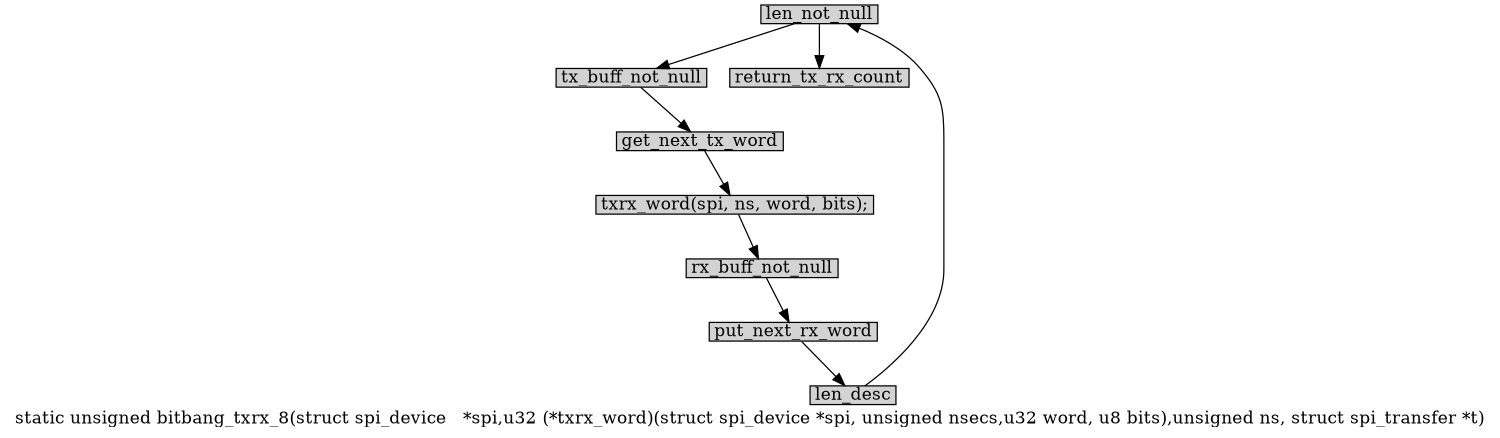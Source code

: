 digraph bitbang_txrx_8{
        label="static unsigned bitbang_txrx_8(struct spi_device	*spi,u32 (*txrx_word)(struct spi_device *spi, unsigned nsecs,u32 word, u8 bits),unsigned ns, struct spi_transfer *t)";
        size="10,18";
        ratio=filled;
        
		node[style=filled, shape = box, margin="0.05,0.005",height="0.1",width="0.1"];

		len_not_null[label="len_not_null"];
		tx_buff_not_null[label="tx_buff_not_null"];
		get_next_tx_word[label="get_next_tx_word"];
		txrx_word[label="txrx_word(spi, ns, word, bits);"];
		rx_buff_not_null[label="rx_buff_not_null"];
		put_next_rx_word[label="put_next_rx_word"];
		len_desc[label="len_desc"];
		return_tx_rx_count[label="return_tx_rx_count"];

		len_not_null -> tx_buff_not_null;
		tx_buff_not_null -> get_next_tx_word;
		get_next_tx_word -> txrx_word;
		txrx_word -> rx_buff_not_null;
		rx_buff_not_null -> put_next_rx_word;
		put_next_rx_word -> len_desc;
		len_desc -> len_not_null;
		len_not_null -> return_tx_rx_count;

}
